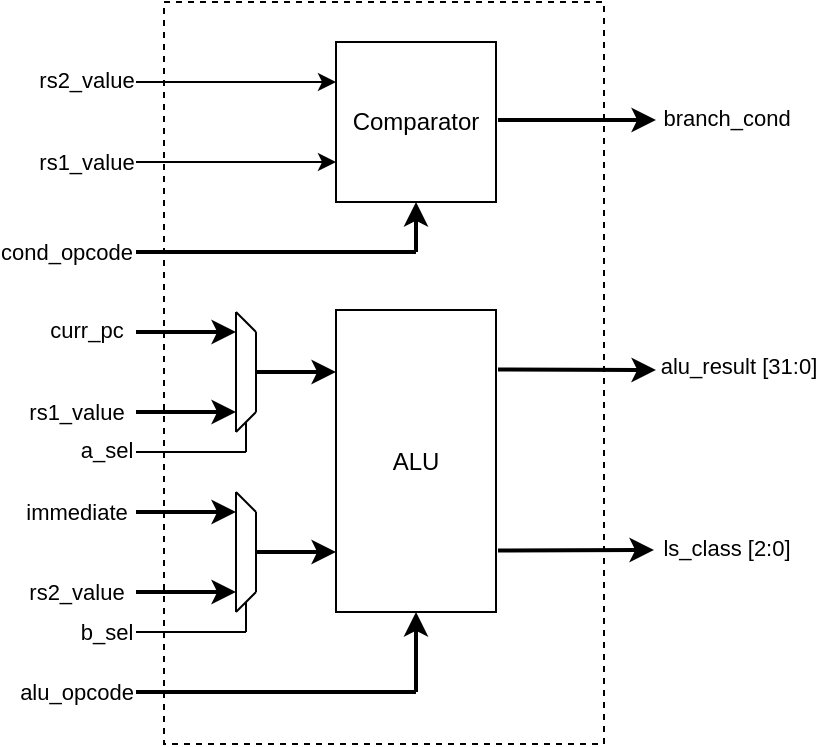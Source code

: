 <mxfile version="26.2.14">
  <diagram name="Page-1" id="vU-9YwdmkZaebn9MegqI">
    <mxGraphModel dx="1360" dy="798" grid="1" gridSize="1" guides="1" tooltips="1" connect="1" arrows="1" fold="1" page="1" pageScale="1" pageWidth="827" pageHeight="1169" math="0" shadow="0">
      <root>
        <mxCell id="0" />
        <mxCell id="1" parent="0" />
        <mxCell id="KtWYlKFgSREgwUeG02iB-3" value="Comparator" style="whiteSpace=wrap;html=1;aspect=fixed;" parent="1" vertex="1">
          <mxGeometry x="280" y="135" width="80" height="80" as="geometry" />
        </mxCell>
        <mxCell id="KtWYlKFgSREgwUeG02iB-6" value="" style="endArrow=none;html=1;rounded=0;" parent="1" edge="1">
          <mxGeometry width="50" height="50" relative="1" as="geometry">
            <mxPoint x="230" y="420" as="sourcePoint" />
            <mxPoint x="240" y="410" as="targetPoint" />
          </mxGeometry>
        </mxCell>
        <mxCell id="KtWYlKFgSREgwUeG02iB-7" value="" style="endArrow=none;html=1;rounded=0;" parent="1" edge="1">
          <mxGeometry width="50" height="50" relative="1" as="geometry">
            <mxPoint x="230" y="360" as="sourcePoint" />
            <mxPoint x="240" y="370" as="targetPoint" />
          </mxGeometry>
        </mxCell>
        <mxCell id="KtWYlKFgSREgwUeG02iB-8" value="" style="endArrow=none;html=1;rounded=0;" parent="1" edge="1">
          <mxGeometry width="50" height="50" relative="1" as="geometry">
            <mxPoint x="240" y="410" as="sourcePoint" />
            <mxPoint x="240" y="370" as="targetPoint" />
          </mxGeometry>
        </mxCell>
        <mxCell id="KtWYlKFgSREgwUeG02iB-9" value="" style="endArrow=none;html=1;rounded=0;" parent="1" edge="1">
          <mxGeometry width="50" height="50" relative="1" as="geometry">
            <mxPoint x="230" y="420" as="sourcePoint" />
            <mxPoint x="230" y="360" as="targetPoint" />
          </mxGeometry>
        </mxCell>
        <mxCell id="KtWYlKFgSREgwUeG02iB-10" value="" style="endArrow=none;html=1;rounded=0;" parent="1" edge="1">
          <mxGeometry width="50" height="50" relative="1" as="geometry">
            <mxPoint x="230" y="330" as="sourcePoint" />
            <mxPoint x="240" y="320" as="targetPoint" />
          </mxGeometry>
        </mxCell>
        <mxCell id="KtWYlKFgSREgwUeG02iB-11" value="" style="endArrow=none;html=1;rounded=0;" parent="1" edge="1">
          <mxGeometry width="50" height="50" relative="1" as="geometry">
            <mxPoint x="230" y="270" as="sourcePoint" />
            <mxPoint x="240" y="280" as="targetPoint" />
          </mxGeometry>
        </mxCell>
        <mxCell id="KtWYlKFgSREgwUeG02iB-12" value="" style="endArrow=none;html=1;rounded=0;" parent="1" edge="1">
          <mxGeometry width="50" height="50" relative="1" as="geometry">
            <mxPoint x="240" y="320" as="sourcePoint" />
            <mxPoint x="240" y="280" as="targetPoint" />
          </mxGeometry>
        </mxCell>
        <mxCell id="KtWYlKFgSREgwUeG02iB-13" value="" style="endArrow=none;html=1;rounded=0;" parent="1" edge="1">
          <mxGeometry width="50" height="50" relative="1" as="geometry">
            <mxPoint x="230" y="330" as="sourcePoint" />
            <mxPoint x="230" y="270" as="targetPoint" />
          </mxGeometry>
        </mxCell>
        <mxCell id="KtWYlKFgSREgwUeG02iB-14" value="&lt;div&gt;ALU&lt;/div&gt;" style="rounded=0;whiteSpace=wrap;html=1;rotation=0;" parent="1" vertex="1">
          <mxGeometry x="280" y="269" width="80" height="151" as="geometry" />
        </mxCell>
        <mxCell id="KtWYlKFgSREgwUeG02iB-16" value="" style="endArrow=classic;html=1;rounded=0;strokeWidth=2;" parent="1" edge="1">
          <mxGeometry width="50" height="50" relative="1" as="geometry">
            <mxPoint x="240" y="300" as="sourcePoint" />
            <mxPoint x="280" y="300" as="targetPoint" />
          </mxGeometry>
        </mxCell>
        <mxCell id="KtWYlKFgSREgwUeG02iB-17" value="" style="endArrow=classic;html=1;rounded=0;strokeWidth=2;" parent="1" edge="1">
          <mxGeometry width="50" height="50" relative="1" as="geometry">
            <mxPoint x="240" y="390" as="sourcePoint" />
            <mxPoint x="280" y="390" as="targetPoint" />
          </mxGeometry>
        </mxCell>
        <mxCell id="KtWYlKFgSREgwUeG02iB-18" value="" style="endArrow=none;html=1;rounded=0;" parent="1" edge="1">
          <mxGeometry width="50" height="50" relative="1" as="geometry">
            <mxPoint x="235" y="340" as="sourcePoint" />
            <mxPoint x="235" y="325" as="targetPoint" />
          </mxGeometry>
        </mxCell>
        <mxCell id="KtWYlKFgSREgwUeG02iB-19" value="" style="endArrow=none;html=1;rounded=0;" parent="1" edge="1">
          <mxGeometry width="50" height="50" relative="1" as="geometry">
            <mxPoint x="235" y="430" as="sourcePoint" />
            <mxPoint x="235" y="415" as="targetPoint" />
          </mxGeometry>
        </mxCell>
        <mxCell id="KtWYlKFgSREgwUeG02iB-20" value="" style="endArrow=none;html=1;rounded=0;" parent="1" edge="1">
          <mxGeometry width="50" height="50" relative="1" as="geometry">
            <mxPoint x="180" y="340" as="sourcePoint" />
            <mxPoint x="235" y="340" as="targetPoint" />
          </mxGeometry>
        </mxCell>
        <mxCell id="KtWYlKFgSREgwUeG02iB-22" value="&lt;div&gt;a_sel&lt;/div&gt;" style="edgeLabel;html=1;align=center;verticalAlign=middle;resizable=0;points=[];" parent="KtWYlKFgSREgwUeG02iB-20" vertex="1" connectable="0">
          <mxGeometry x="-0.818" y="1" relative="1" as="geometry">
            <mxPoint x="-20" as="offset" />
          </mxGeometry>
        </mxCell>
        <mxCell id="KtWYlKFgSREgwUeG02iB-21" value="" style="endArrow=none;html=1;rounded=0;" parent="1" edge="1">
          <mxGeometry width="50" height="50" relative="1" as="geometry">
            <mxPoint x="180" y="430" as="sourcePoint" />
            <mxPoint x="235" y="430" as="targetPoint" />
          </mxGeometry>
        </mxCell>
        <mxCell id="KtWYlKFgSREgwUeG02iB-23" value="&lt;div&gt;b_sel&lt;/div&gt;" style="edgeLabel;html=1;align=center;verticalAlign=middle;resizable=0;points=[];" parent="KtWYlKFgSREgwUeG02iB-21" vertex="1" connectable="0">
          <mxGeometry x="-0.891" relative="1" as="geometry">
            <mxPoint x="-18" as="offset" />
          </mxGeometry>
        </mxCell>
        <mxCell id="KtWYlKFgSREgwUeG02iB-24" value="" style="endArrow=classic;html=1;rounded=0;strokeWidth=2;" parent="1" edge="1">
          <mxGeometry width="50" height="50" relative="1" as="geometry">
            <mxPoint x="320" y="460" as="sourcePoint" />
            <mxPoint x="320" y="420" as="targetPoint" />
          </mxGeometry>
        </mxCell>
        <mxCell id="KtWYlKFgSREgwUeG02iB-25" value="" style="endArrow=none;html=1;rounded=0;strokeWidth=2;" parent="1" edge="1">
          <mxGeometry width="50" height="50" relative="1" as="geometry">
            <mxPoint x="180" y="460" as="sourcePoint" />
            <mxPoint x="320" y="460" as="targetPoint" />
          </mxGeometry>
        </mxCell>
        <mxCell id="KtWYlKFgSREgwUeG02iB-32" value="&lt;div&gt;alu_opcode&lt;/div&gt;" style="edgeLabel;html=1;align=center;verticalAlign=middle;resizable=0;points=[];" parent="KtWYlKFgSREgwUeG02iB-25" vertex="1" connectable="0">
          <mxGeometry x="-0.875" y="-1" relative="1" as="geometry">
            <mxPoint x="-39" y="-1" as="offset" />
          </mxGeometry>
        </mxCell>
        <mxCell id="KtWYlKFgSREgwUeG02iB-26" value="" style="endArrow=classic;html=1;rounded=0;strokeWidth=2;" parent="1" edge="1">
          <mxGeometry width="50" height="50" relative="1" as="geometry">
            <mxPoint x="180" y="370" as="sourcePoint" />
            <mxPoint x="230" y="370" as="targetPoint" />
          </mxGeometry>
        </mxCell>
        <mxCell id="KtWYlKFgSREgwUeG02iB-34" value="immediate" style="edgeLabel;html=1;align=center;verticalAlign=middle;resizable=0;points=[];" parent="KtWYlKFgSREgwUeG02iB-26" vertex="1" connectable="0">
          <mxGeometry x="-0.691" y="-1" relative="1" as="geometry">
            <mxPoint x="-38" y="-1" as="offset" />
          </mxGeometry>
        </mxCell>
        <mxCell id="KtWYlKFgSREgwUeG02iB-27" value="" style="endArrow=classic;html=1;rounded=0;strokeWidth=2;" parent="1" edge="1">
          <mxGeometry width="50" height="50" relative="1" as="geometry">
            <mxPoint x="180" y="410" as="sourcePoint" />
            <mxPoint x="230" y="410" as="targetPoint" />
          </mxGeometry>
        </mxCell>
        <mxCell id="KtWYlKFgSREgwUeG02iB-33" value="rs2_value" style="edgeLabel;html=1;align=center;verticalAlign=middle;resizable=0;points=[];" parent="KtWYlKFgSREgwUeG02iB-27" vertex="1" connectable="0">
          <mxGeometry x="-0.286" relative="1" as="geometry">
            <mxPoint x="-48" as="offset" />
          </mxGeometry>
        </mxCell>
        <mxCell id="KtWYlKFgSREgwUeG02iB-28" value="" style="endArrow=classic;html=1;rounded=0;strokeWidth=2;" parent="1" edge="1">
          <mxGeometry width="50" height="50" relative="1" as="geometry">
            <mxPoint x="180" y="320" as="sourcePoint" />
            <mxPoint x="230" y="320" as="targetPoint" />
          </mxGeometry>
        </mxCell>
        <mxCell id="KtWYlKFgSREgwUeG02iB-35" value="rs1_value" style="edgeLabel;html=1;align=center;verticalAlign=middle;resizable=0;points=[];" parent="KtWYlKFgSREgwUeG02iB-28" vertex="1" connectable="0">
          <mxGeometry x="-0.615" relative="1" as="geometry">
            <mxPoint x="-40" as="offset" />
          </mxGeometry>
        </mxCell>
        <mxCell id="KtWYlKFgSREgwUeG02iB-29" value="" style="endArrow=classic;html=1;rounded=0;strokeWidth=2;" parent="1" edge="1">
          <mxGeometry width="50" height="50" relative="1" as="geometry">
            <mxPoint x="180" y="280" as="sourcePoint" />
            <mxPoint x="230" y="280" as="targetPoint" />
          </mxGeometry>
        </mxCell>
        <mxCell id="KtWYlKFgSREgwUeG02iB-36" value="curr_pc" style="edgeLabel;html=1;align=center;verticalAlign=middle;resizable=0;points=[];" parent="KtWYlKFgSREgwUeG02iB-29" vertex="1" connectable="0">
          <mxGeometry x="-0.768" y="1" relative="1" as="geometry">
            <mxPoint x="-31" as="offset" />
          </mxGeometry>
        </mxCell>
        <mxCell id="KtWYlKFgSREgwUeG02iB-30" value="" style="endArrow=classic;html=1;rounded=0;strokeWidth=2;" parent="1" edge="1">
          <mxGeometry width="50" height="50" relative="1" as="geometry">
            <mxPoint x="320" y="240" as="sourcePoint" />
            <mxPoint x="320" y="215" as="targetPoint" />
          </mxGeometry>
        </mxCell>
        <mxCell id="KtWYlKFgSREgwUeG02iB-31" value="" style="endArrow=none;html=1;rounded=0;strokeWidth=2;" parent="1" edge="1">
          <mxGeometry width="50" height="50" relative="1" as="geometry">
            <mxPoint x="180" y="240" as="sourcePoint" />
            <mxPoint x="320" y="240" as="targetPoint" />
          </mxGeometry>
        </mxCell>
        <mxCell id="KtWYlKFgSREgwUeG02iB-37" value="cond_opcode" style="edgeLabel;html=1;align=center;verticalAlign=middle;resizable=0;points=[];" parent="KtWYlKFgSREgwUeG02iB-31" vertex="1" connectable="0">
          <mxGeometry x="-0.883" y="-1" relative="1" as="geometry">
            <mxPoint x="-43" y="-1" as="offset" />
          </mxGeometry>
        </mxCell>
        <mxCell id="KtWYlKFgSREgwUeG02iB-38" value="" style="endArrow=classic;html=1;rounded=0;" parent="1" edge="1">
          <mxGeometry width="50" height="50" relative="1" as="geometry">
            <mxPoint x="180" y="195" as="sourcePoint" />
            <mxPoint x="280" y="195" as="targetPoint" />
          </mxGeometry>
        </mxCell>
        <mxCell id="KtWYlKFgSREgwUeG02iB-40" value="rs1_value" style="edgeLabel;html=1;align=center;verticalAlign=middle;resizable=0;points=[];" parent="KtWYlKFgSREgwUeG02iB-38" vertex="1" connectable="0">
          <mxGeometry x="-0.64" y="-1" relative="1" as="geometry">
            <mxPoint x="-43" y="-1" as="offset" />
          </mxGeometry>
        </mxCell>
        <mxCell id="KtWYlKFgSREgwUeG02iB-39" value="" style="endArrow=classic;html=1;rounded=0;entryX=-0.005;entryY=0.869;entryDx=0;entryDy=0;entryPerimeter=0;" parent="1" edge="1">
          <mxGeometry width="50" height="50" relative="1" as="geometry">
            <mxPoint x="180" y="155" as="sourcePoint" />
            <mxPoint x="280" y="155" as="targetPoint" />
          </mxGeometry>
        </mxCell>
        <mxCell id="KtWYlKFgSREgwUeG02iB-41" value="rs2_value" style="edgeLabel;html=1;align=center;verticalAlign=middle;resizable=0;points=[];" parent="KtWYlKFgSREgwUeG02iB-39" vertex="1" connectable="0">
          <mxGeometry x="-0.72" y="1" relative="1" as="geometry">
            <mxPoint x="-39" as="offset" />
          </mxGeometry>
        </mxCell>
        <mxCell id="KtWYlKFgSREgwUeG02iB-49" value="" style="endArrow=classic;html=1;rounded=0;strokeWidth=2;" parent="1" edge="1">
          <mxGeometry width="50" height="50" relative="1" as="geometry">
            <mxPoint x="361" y="174" as="sourcePoint" />
            <mxPoint x="440" y="174" as="targetPoint" />
          </mxGeometry>
        </mxCell>
        <mxCell id="KtWYlKFgSREgwUeG02iB-56" value="branch_cond" style="edgeLabel;html=1;align=center;verticalAlign=middle;resizable=0;points=[];" parent="KtWYlKFgSREgwUeG02iB-49" vertex="1" connectable="0">
          <mxGeometry x="0.644" y="2" relative="1" as="geometry">
            <mxPoint x="49" y="1" as="offset" />
          </mxGeometry>
        </mxCell>
        <mxCell id="KtWYlKFgSREgwUeG02iB-51" value="" style="endArrow=classic;html=1;rounded=0;strokeWidth=2;" parent="1" edge="1">
          <mxGeometry width="50" height="50" relative="1" as="geometry">
            <mxPoint x="361" y="298.69" as="sourcePoint" />
            <mxPoint x="440" y="299" as="targetPoint" />
          </mxGeometry>
        </mxCell>
        <mxCell id="KtWYlKFgSREgwUeG02iB-58" value="alu_result [31:0]" style="edgeLabel;html=1;align=center;verticalAlign=middle;resizable=0;points=[];" parent="KtWYlKFgSREgwUeG02iB-51" vertex="1" connectable="0">
          <mxGeometry x="0.44" y="1" relative="1" as="geometry">
            <mxPoint x="63" y="-1" as="offset" />
          </mxGeometry>
        </mxCell>
        <mxCell id="KtWYlKFgSREgwUeG02iB-55" value="" style="rounded=0;whiteSpace=wrap;html=1;fillColor=none;dashed=1;" parent="1" vertex="1">
          <mxGeometry x="194" y="115" width="220" height="371" as="geometry" />
        </mxCell>
        <mxCell id="5oJdV_TmhcCUyuy2rEYO-5" value="" style="endArrow=classic;html=1;rounded=0;strokeWidth=2;" parent="1" edge="1">
          <mxGeometry width="50" height="50" relative="1" as="geometry">
            <mxPoint x="361" y="389.24" as="sourcePoint" />
            <mxPoint x="439" y="389" as="targetPoint" />
          </mxGeometry>
        </mxCell>
        <mxCell id="5oJdV_TmhcCUyuy2rEYO-6" value="ls_class [2:0]" style="edgeLabel;html=1;align=center;verticalAlign=middle;resizable=0;points=[];" parent="5oJdV_TmhcCUyuy2rEYO-5" vertex="1" connectable="0">
          <mxGeometry x="0.44" y="1" relative="1" as="geometry">
            <mxPoint x="58" as="offset" />
          </mxGeometry>
        </mxCell>
      </root>
    </mxGraphModel>
  </diagram>
</mxfile>
